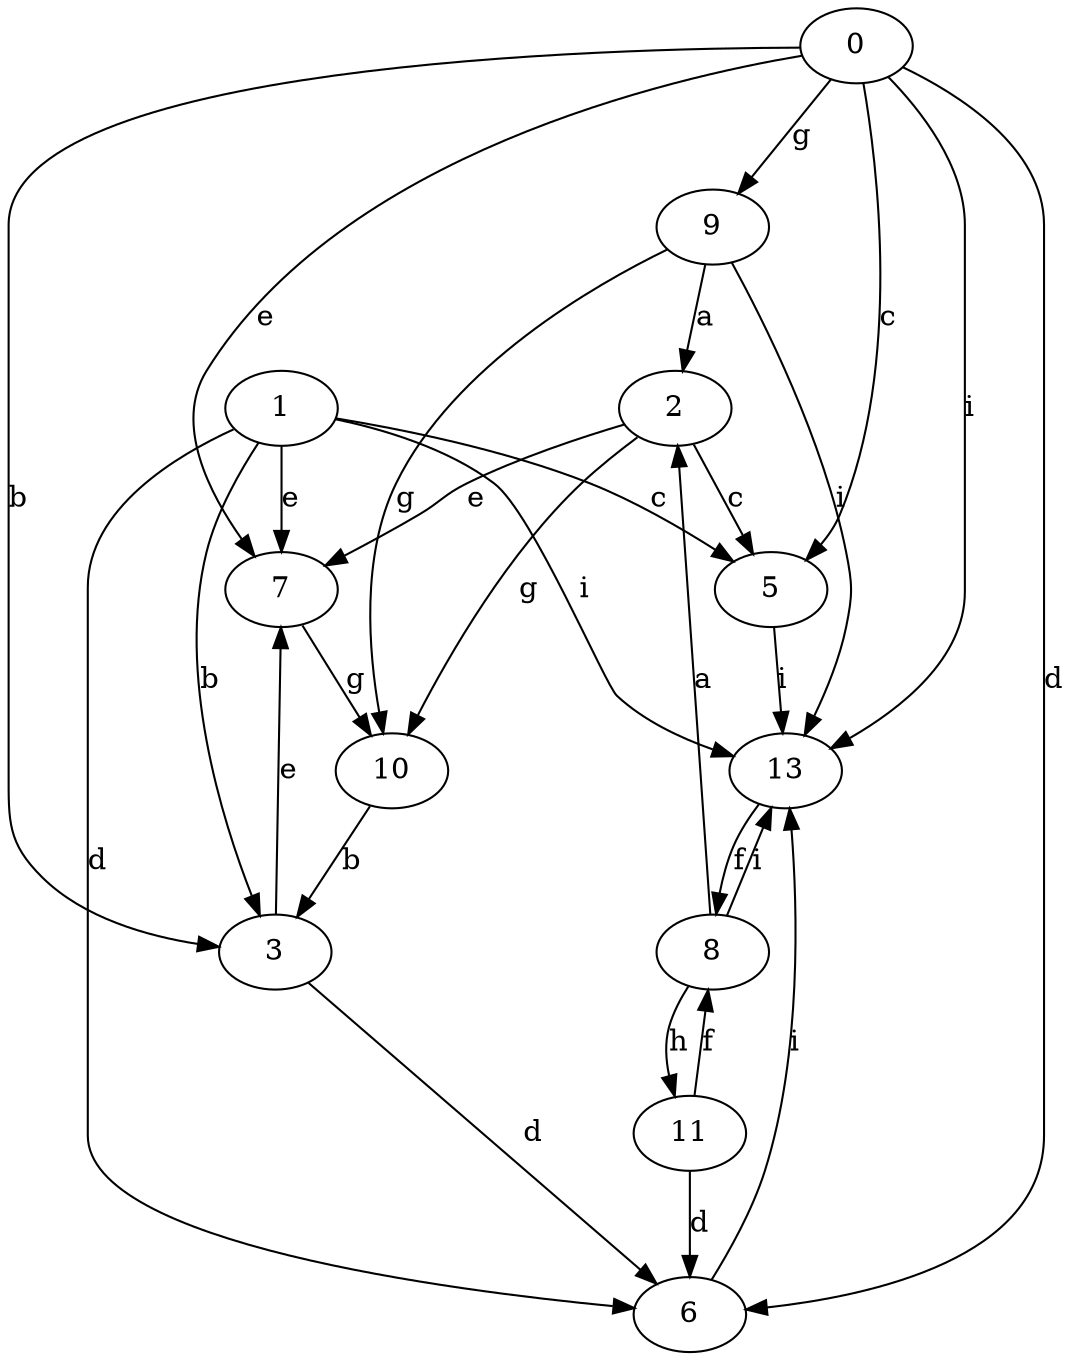 strict digraph  {
2;
3;
5;
6;
0;
7;
8;
9;
10;
11;
1;
13;
2 -> 5  [label=c];
2 -> 7  [label=e];
2 -> 10  [label=g];
3 -> 6  [label=d];
3 -> 7  [label=e];
5 -> 13  [label=i];
6 -> 13  [label=i];
0 -> 3  [label=b];
0 -> 5  [label=c];
0 -> 6  [label=d];
0 -> 7  [label=e];
0 -> 9  [label=g];
0 -> 13  [label=i];
7 -> 10  [label=g];
8 -> 2  [label=a];
8 -> 11  [label=h];
8 -> 13  [label=i];
9 -> 2  [label=a];
9 -> 10  [label=g];
9 -> 13  [label=i];
10 -> 3  [label=b];
11 -> 6  [label=d];
11 -> 8  [label=f];
1 -> 3  [label=b];
1 -> 5  [label=c];
1 -> 6  [label=d];
1 -> 7  [label=e];
1 -> 13  [label=i];
13 -> 8  [label=f];
}
